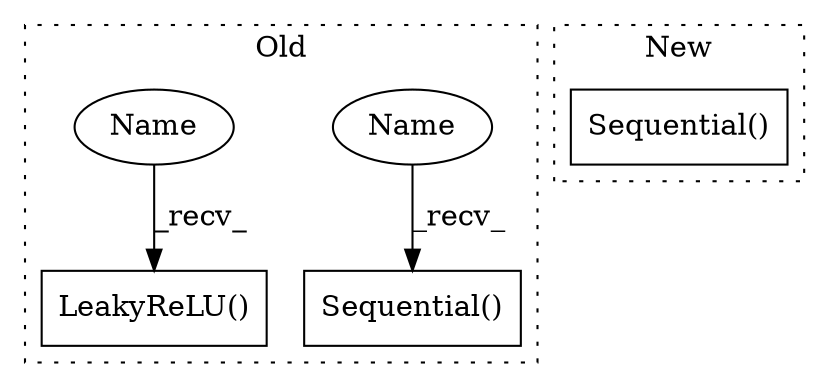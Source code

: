 digraph G {
subgraph cluster0 {
1 [label="LeakyReLU()" a="75" s="6430" l="14" shape="box"];
3 [label="Sequential()" a="75" s="6962,6977" l="14,6" shape="box"];
4 [label="Name" a="87" s="6962" l="2" shape="ellipse"];
5 [label="Name" a="87" s="6430" l="2" shape="ellipse"];
label = "Old";
style="dotted";
}
subgraph cluster1 {
2 [label="Sequential()" a="75" s="1019,2836" l="47,10" shape="box"];
label = "New";
style="dotted";
}
4 -> 3 [label="_recv_"];
5 -> 1 [label="_recv_"];
}